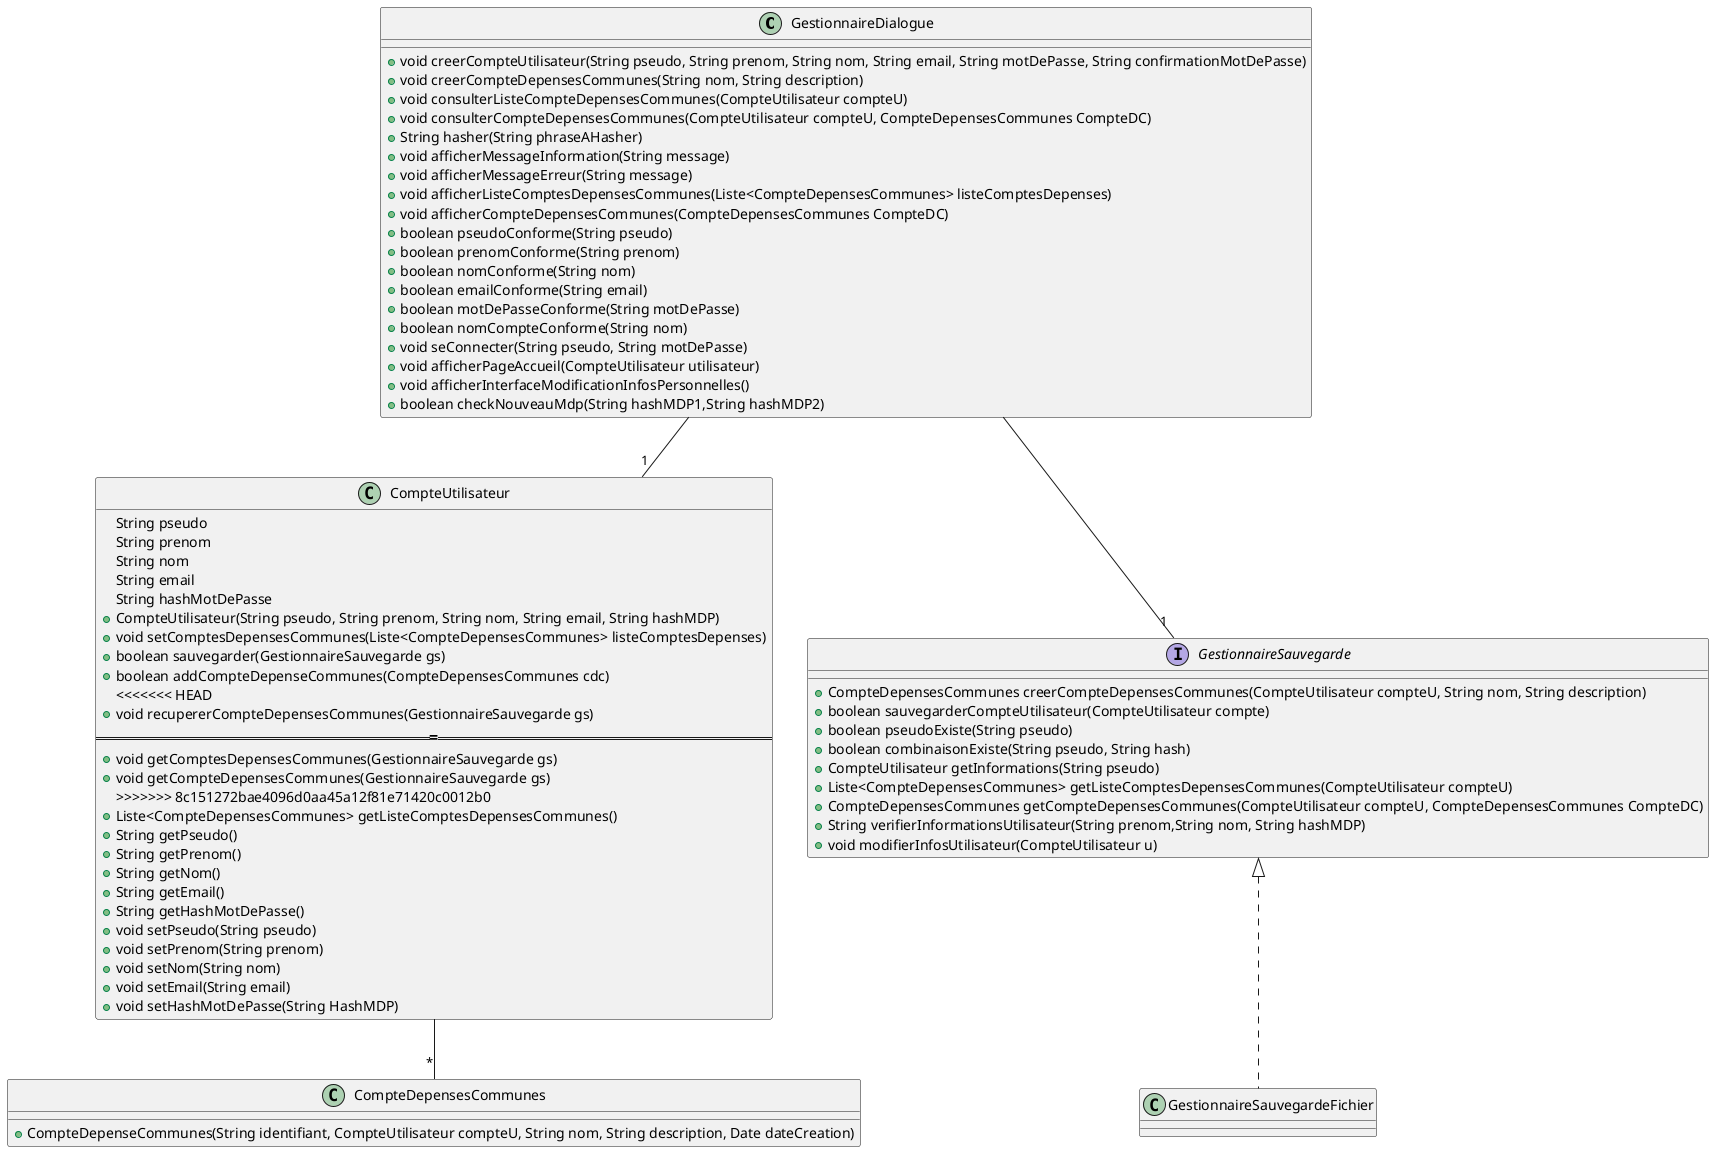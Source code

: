 @startuml Classes

	class GestionnaireDialogue {
		+void creerCompteUtilisateur(String pseudo, String prenom, String nom, String email, String motDePasse, String confirmationMotDePasse)
		+void creerCompteDepensesCommunes(String nom, String description)
		+void consulterListeCompteDepensesCommunes(CompteUtilisateur compteU)
		+void consulterCompteDepensesCommunes(CompteUtilisateur compteU, CompteDepensesCommunes CompteDC)
		+String hasher(String phraseAHasher)
		+void afficherMessageInformation(String message)
		+void afficherMessageErreur(String message)
		+void afficherListeComptesDepensesCommunes(Liste<CompteDepensesCommunes> listeComptesDepenses)
		+void afficherCompteDepensesCommunes(CompteDepensesCommunes CompteDC)
		+boolean pseudoConforme(String pseudo)
		+boolean prenomConforme(String prenom)
		+boolean nomConforme(String nom)
		+boolean emailConforme(String email)
		+boolean motDePasseConforme(String motDePasse)
		+boolean nomCompteConforme(String nom)
		+void seConnecter(String pseudo, String motDePasse)
		+void afficherPageAccueil(CompteUtilisateur utilisateur)
		+void afficherInterfaceModificationInfosPersonnelles()
		+boolean checkNouveauMdp(String hashMDP1,String hashMDP2)
	}
	GestionnaireDialogue --"1" CompteUtilisateur
	GestionnaireDialogue --"1" GestionnaireSauvegarde

	interface GestionnaireSauvegarde {
		+CompteDepensesCommunes creerCompteDepensesCommunes(CompteUtilisateur compteU, String nom, String description)
		+boolean sauvegarderCompteUtilisateur(CompteUtilisateur compte)
		+boolean pseudoExiste(String pseudo)
		+boolean combinaisonExiste(String pseudo, String hash)
		+CompteUtilisateur getInformations(String pseudo)
		+Liste<CompteDepensesCommunes> getListeComptesDepensesCommunes(CompteUtilisateur compteU)
		+CompteDepensesCommunes getCompteDepensesCommunes(CompteUtilisateur compteU, CompteDepensesCommunes CompteDC)
		+String verifierInformationsUtilisateur(String prenom,String nom, String hashMDP)
		+void modifierInfosUtilisateur(CompteUtilisateur u)
	}

	class GestionnaireSauvegardeFichier implements GestionnaireSauvegarde {

	}
	class CompteUtilisateur {
		String pseudo
		String prenom
		String nom
		String email
		String hashMotDePasse
		+CompteUtilisateur(String pseudo, String prenom, String nom, String email, String hashMDP)
		+void setComptesDepensesCommunes(Liste<CompteDepensesCommunes> listeComptesDepenses)
		+boolean sauvegarder(GestionnaireSauvegarde gs)
		+boolean addCompteDepenseCommunes(CompteDepensesCommunes cdc)
<<<<<<< HEAD
		+void recupererCompteDepensesCommunes(GestionnaireSauvegarde gs)
=======
		+void getComptesDepensesCommunes(GestionnaireSauvegarde gs)
		+void getCompteDepensesCommunes(GestionnaireSauvegarde gs)
>>>>>>> 8c151272bae4096d0aa45a12f81e71420c0012b0
		+Liste<CompteDepensesCommunes> getListeComptesDepensesCommunes()
		+String getPseudo()
		+String getPrenom()
		+String getNom()
		+String getEmail()
		+String getHashMotDePasse()
		+void setPseudo(String pseudo)
		+void setPrenom(String prenom)
		+void setNom(String nom)
		+void setEmail(String email)
		+void setHashMotDePasse(String HashMDP)
	}
	CompteUtilisateur --"*" CompteDepensesCommunes
	class CompteDepensesCommunes {
		+CompteDepenseCommunes(String identifiant, CompteUtilisateur compteU, String nom, String description, Date dateCreation)
	}

@enduml